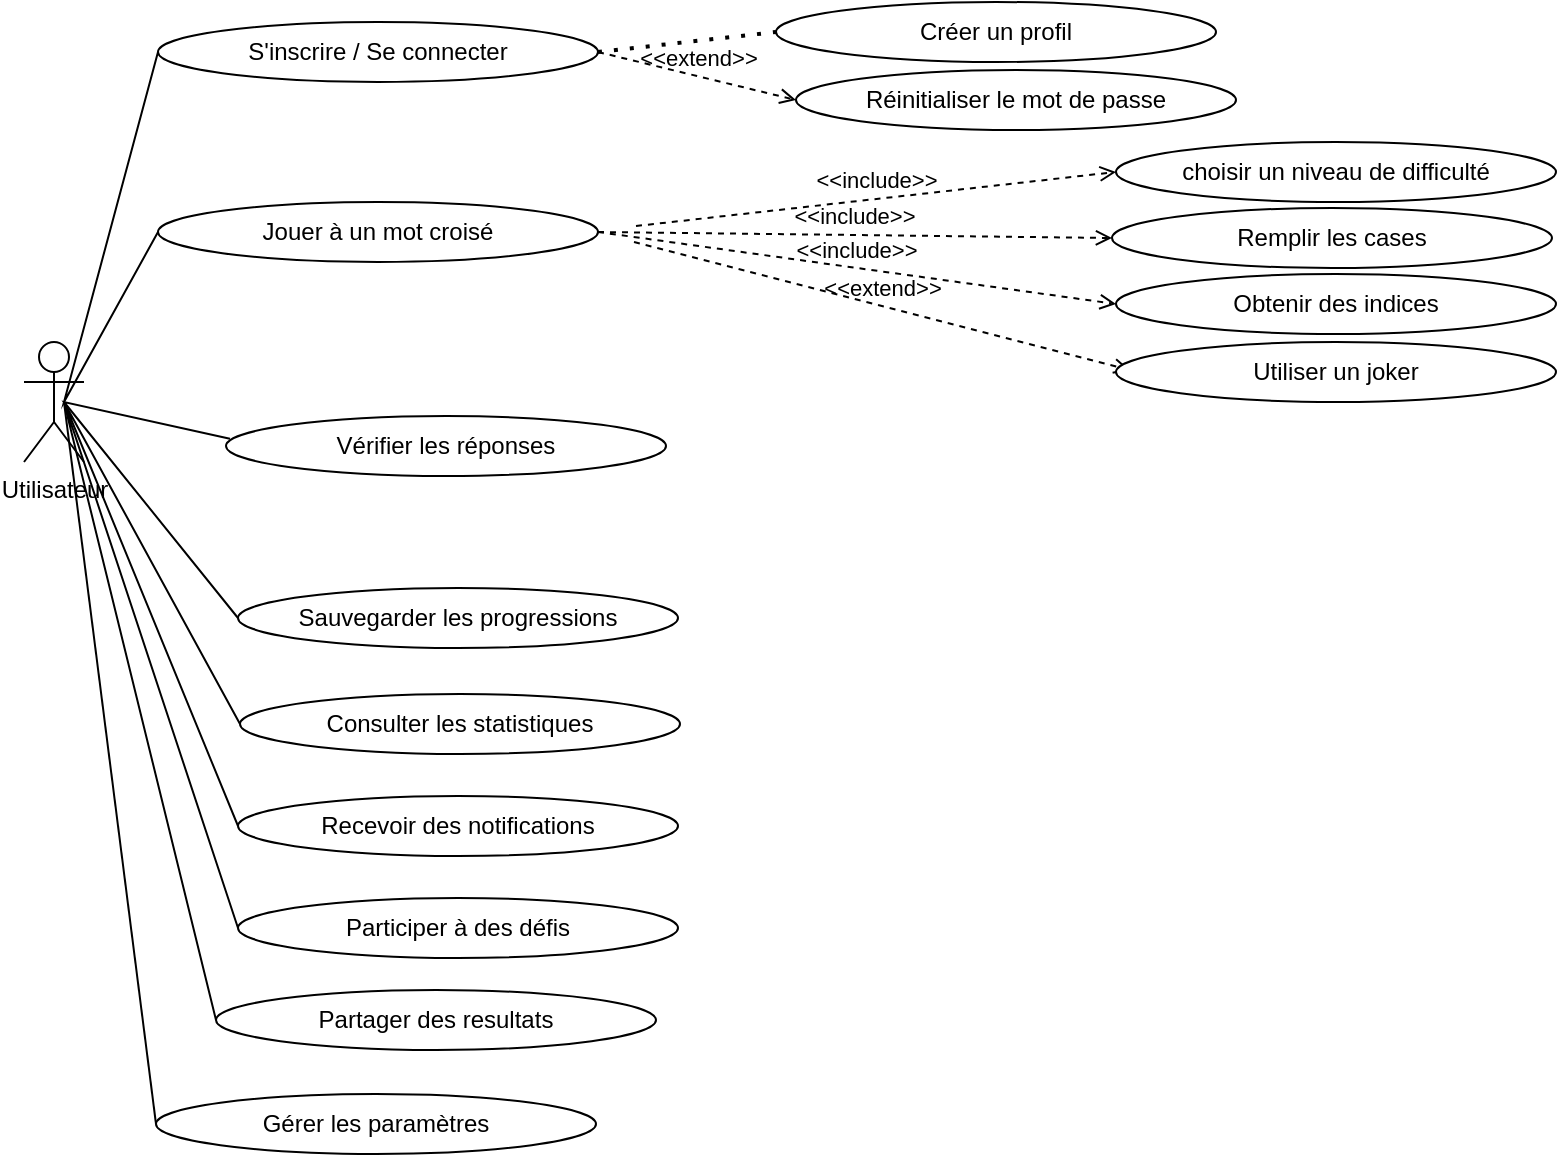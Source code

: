 <mxfile version="26.1.0">
  <diagram name="Page-1" id="RSWAmXedTwtuQrXeozfI">
    <mxGraphModel dx="1120" dy="434" grid="1" gridSize="10" guides="1" tooltips="1" connect="1" arrows="1" fold="1" page="1" pageScale="1" pageWidth="827" pageHeight="1169" math="0" shadow="0">
      <root>
        <mxCell id="0" />
        <mxCell id="1" parent="0" />
        <mxCell id="_YRt0mT5l6OJ9YUAdkki-8" value="Réinitialiser le mot de passe" style="ellipse;whiteSpace=wrap;html=1;" vertex="1" parent="1">
          <mxGeometry x="440" y="34" width="220" height="30" as="geometry" />
        </mxCell>
        <mxCell id="_YRt0mT5l6OJ9YUAdkki-9" value="Créer un profil" style="ellipse;whiteSpace=wrap;html=1;" vertex="1" parent="1">
          <mxGeometry x="430" width="220" height="30" as="geometry" />
        </mxCell>
        <mxCell id="_YRt0mT5l6OJ9YUAdkki-10" value="" style="endArrow=none;dashed=1;html=1;dashPattern=1 3;strokeWidth=2;rounded=0;exitX=1;exitY=0.5;exitDx=0;exitDy=0;entryX=0;entryY=0.5;entryDx=0;entryDy=0;" edge="1" parent="1" source="kj8qoA-xbc1wfrMlvHZg-2" target="_YRt0mT5l6OJ9YUAdkki-9">
          <mxGeometry width="50" height="50" relative="1" as="geometry">
            <mxPoint x="430" y="70" as="sourcePoint" />
            <mxPoint x="480" y="20" as="targetPoint" />
          </mxGeometry>
        </mxCell>
        <mxCell id="_YRt0mT5l6OJ9YUAdkki-16" value="" style="group" vertex="1" connectable="0" parent="1">
          <mxGeometry x="54" y="80" width="360" height="350" as="geometry" />
        </mxCell>
        <mxCell id="kj8qoA-xbc1wfrMlvHZg-1" value="Utilisateur" style="shape=umlActor;verticalLabelPosition=bottom;verticalAlign=top;html=1;outlineConnect=0;" parent="_YRt0mT5l6OJ9YUAdkki-16" vertex="1">
          <mxGeometry y="90" width="30" height="60" as="geometry" />
        </mxCell>
        <mxCell id="kj8qoA-xbc1wfrMlvHZg-3" value="Jouer à un mot croisé" style="ellipse;whiteSpace=wrap;html=1;" parent="_YRt0mT5l6OJ9YUAdkki-16" vertex="1">
          <mxGeometry x="67" y="20" width="220" height="30" as="geometry" />
        </mxCell>
        <mxCell id="kj8qoA-xbc1wfrMlvHZg-4" value="Vérifier les réponses" style="ellipse;whiteSpace=wrap;html=1;" parent="_YRt0mT5l6OJ9YUAdkki-16" vertex="1">
          <mxGeometry x="101" y="127" width="220" height="30" as="geometry" />
        </mxCell>
        <mxCell id="kj8qoA-xbc1wfrMlvHZg-5" value="Sauvegarder les progressions" style="ellipse;whiteSpace=wrap;html=1;" parent="_YRt0mT5l6OJ9YUAdkki-16" vertex="1">
          <mxGeometry x="107" y="213" width="220" height="30" as="geometry" />
        </mxCell>
        <mxCell id="baNrg_bLgTo3lkInpuYU-12" value="" style="endArrow=none;html=1;rounded=0;entryX=0.009;entryY=0.38;entryDx=0;entryDy=0;entryPerimeter=0;exitX=0;exitY=0.5;exitDx=0;exitDy=0;" parent="_YRt0mT5l6OJ9YUAdkki-16" source="kj8qoA-xbc1wfrMlvHZg-5" target="kj8qoA-xbc1wfrMlvHZg-4" edge="1">
          <mxGeometry width="50" height="50" relative="1" as="geometry">
            <mxPoint x="130" y="240" as="sourcePoint" />
            <mxPoint x="380" y="190" as="targetPoint" />
            <Array as="points">
              <mxPoint x="20" y="120" />
            </Array>
          </mxGeometry>
        </mxCell>
        <mxCell id="baNrg_bLgTo3lkInpuYU-13" value="Consulter les statistiques" style="ellipse;whiteSpace=wrap;html=1;" parent="_YRt0mT5l6OJ9YUAdkki-16" vertex="1">
          <mxGeometry x="108" y="266" width="220" height="30" as="geometry" />
        </mxCell>
        <mxCell id="baNrg_bLgTo3lkInpuYU-14" value="" style="endArrow=none;html=1;rounded=0;entryX=0;entryY=0.5;entryDx=0;entryDy=0;exitX=0;exitY=0.5;exitDx=0;exitDy=0;" parent="_YRt0mT5l6OJ9YUAdkki-16" target="baNrg_bLgTo3lkInpuYU-13" edge="1" source="_YRt0mT5l6OJ9YUAdkki-1">
          <mxGeometry width="50" height="50" relative="1" as="geometry">
            <mxPoint x="130" y="390" as="sourcePoint" />
            <mxPoint x="380" y="190" as="targetPoint" />
            <Array as="points">
              <mxPoint x="20" y="120" />
            </Array>
          </mxGeometry>
        </mxCell>
        <mxCell id="_YRt0mT5l6OJ9YUAdkki-1" value="Recevoir des notifications" style="ellipse;whiteSpace=wrap;html=1;" vertex="1" parent="_YRt0mT5l6OJ9YUAdkki-16">
          <mxGeometry x="107" y="317" width="220" height="30" as="geometry" />
        </mxCell>
        <mxCell id="_YRt0mT5l6OJ9YUAdkki-2" value="Participer à des défis" style="ellipse;whiteSpace=wrap;html=1;" vertex="1" parent="_YRt0mT5l6OJ9YUAdkki-16">
          <mxGeometry x="107" y="368" width="220" height="30" as="geometry" />
        </mxCell>
        <mxCell id="_YRt0mT5l6OJ9YUAdkki-3" value="Partager des resultats&lt;span style=&quot;color: rgba(0, 0, 0, 0); font-family: monospace; font-size: 0px; text-align: start; text-wrap-mode: nowrap;&quot;&gt;%3CmxGraphModel%3E%3Croot%3E%3CmxCell%20id%3D%220%22%2F%3E%3CmxCell%20id%3D%221%22%20parent%3D%220%22%2F%3E%3CmxCell%20id%3D%222%22%20value%3D%22Participer%20%C3%A0%20des%20d%C3%A9fis%22%20style%3D%22ellipse%3BwhiteSpace%3Dwrap%3Bhtml%3D1%3B%22%20vertex%3D%221%22%20parent%3D%221%22%3E%3CmxGeometry%20x%3D%22200%22%20y%3D%22250%22%20width%3D%22220%22%20height%3D%2230%22%20as%3D%22geometry%22%2F%3E%3C%2FmxCell%3E%3C%2Froot%3E%3C%2FmxGraphModel%3E&lt;/span&gt;" style="ellipse;whiteSpace=wrap;html=1;" vertex="1" parent="_YRt0mT5l6OJ9YUAdkki-16">
          <mxGeometry x="96" y="414" width="220" height="30" as="geometry" />
        </mxCell>
        <mxCell id="_YRt0mT5l6OJ9YUAdkki-4" value="Gérer les paramètres" style="ellipse;whiteSpace=wrap;html=1;" vertex="1" parent="_YRt0mT5l6OJ9YUAdkki-16">
          <mxGeometry x="66" y="466" width="220" height="30" as="geometry" />
        </mxCell>
        <mxCell id="_YRt0mT5l6OJ9YUAdkki-5" value="" style="endArrow=none;html=1;rounded=0;entryX=0;entryY=0.5;entryDx=0;entryDy=0;exitX=0;exitY=0.5;exitDx=0;exitDy=0;exitPerimeter=0;" edge="1" parent="_YRt0mT5l6OJ9YUAdkki-16" source="_YRt0mT5l6OJ9YUAdkki-2" target="_YRt0mT5l6OJ9YUAdkki-3">
          <mxGeometry width="50" height="50" relative="1" as="geometry">
            <mxPoint x="150" y="225" as="sourcePoint" />
            <mxPoint x="150" y="185" as="targetPoint" />
            <Array as="points">
              <mxPoint x="20" y="120" />
            </Array>
          </mxGeometry>
        </mxCell>
        <mxCell id="_YRt0mT5l6OJ9YUAdkki-7" value="" style="endArrow=none;html=1;rounded=0;exitX=0;exitY=0.5;exitDx=0;exitDy=0;" edge="1" parent="_YRt0mT5l6OJ9YUAdkki-16" source="_YRt0mT5l6OJ9YUAdkki-4">
          <mxGeometry width="50" height="50" relative="1" as="geometry">
            <mxPoint x="-50" y="260" as="sourcePoint" />
            <mxPoint x="20" y="120" as="targetPoint" />
          </mxGeometry>
        </mxCell>
        <mxCell id="baNrg_bLgTo3lkInpuYU-9" style="edgeStyle=orthogonalEdgeStyle;rounded=0;orthogonalLoop=1;jettySize=auto;html=1;exitX=0.5;exitY=1;exitDx=0;exitDy=0;" parent="_YRt0mT5l6OJ9YUAdkki-16" source="kj8qoA-xbc1wfrMlvHZg-3" target="kj8qoA-xbc1wfrMlvHZg-3" edge="1">
          <mxGeometry relative="1" as="geometry" />
        </mxCell>
        <mxCell id="baNrg_bLgTo3lkInpuYU-10" style="edgeStyle=orthogonalEdgeStyle;rounded=0;orthogonalLoop=1;jettySize=auto;html=1;exitX=0.5;exitY=1;exitDx=0;exitDy=0;" parent="_YRt0mT5l6OJ9YUAdkki-16" source="kj8qoA-xbc1wfrMlvHZg-3" target="kj8qoA-xbc1wfrMlvHZg-3" edge="1">
          <mxGeometry relative="1" as="geometry" />
        </mxCell>
        <mxCell id="_YRt0mT5l6OJ9YUAdkki-30" value="&amp;lt;&amp;lt;extend&amp;gt;&amp;gt;" style="html=1;verticalAlign=bottom;labelBackgroundColor=none;endArrow=open;endFill=0;dashed=1;rounded=0;entryX=0.032;entryY=0.467;entryDx=0;entryDy=0;entryPerimeter=0;" edge="1" parent="_YRt0mT5l6OJ9YUAdkki-16" target="_YRt0mT5l6OJ9YUAdkki-20">
          <mxGeometry width="160" relative="1" as="geometry">
            <mxPoint x="305" y="40" as="sourcePoint" />
            <mxPoint x="476" y="115" as="targetPoint" />
          </mxGeometry>
        </mxCell>
        <mxCell id="kj8qoA-xbc1wfrMlvHZg-2" value="S&#39;inscrire / Se connecter" style="ellipse;whiteSpace=wrap;html=1;" parent="1" vertex="1">
          <mxGeometry x="121" y="10" width="220" height="30" as="geometry" />
        </mxCell>
        <mxCell id="baNrg_bLgTo3lkInpuYU-7" value="" style="endArrow=none;html=1;rounded=0;entryX=0;entryY=0.5;entryDx=0;entryDy=0;exitX=0;exitY=0.5;exitDx=0;exitDy=0;" parent="1" source="kj8qoA-xbc1wfrMlvHZg-3" target="kj8qoA-xbc1wfrMlvHZg-2" edge="1">
          <mxGeometry width="50" height="50" relative="1" as="geometry">
            <mxPoint x="184" y="220" as="sourcePoint" />
            <mxPoint x="224" y="200" as="targetPoint" />
            <Array as="points">
              <mxPoint x="74" y="200" />
            </Array>
          </mxGeometry>
        </mxCell>
        <mxCell id="_YRt0mT5l6OJ9YUAdkki-17" value="choisir un niveau de difficulté" style="ellipse;whiteSpace=wrap;html=1;" vertex="1" parent="1">
          <mxGeometry x="600" y="70" width="220" height="30" as="geometry" />
        </mxCell>
        <mxCell id="_YRt0mT5l6OJ9YUAdkki-18" value="Remplir les cases" style="ellipse;whiteSpace=wrap;html=1;" vertex="1" parent="1">
          <mxGeometry x="598" y="103" width="220" height="30" as="geometry" />
        </mxCell>
        <mxCell id="_YRt0mT5l6OJ9YUAdkki-19" value="Obtenir des indices" style="ellipse;whiteSpace=wrap;html=1;" vertex="1" parent="1">
          <mxGeometry x="600" y="136" width="220" height="30" as="geometry" />
        </mxCell>
        <mxCell id="_YRt0mT5l6OJ9YUAdkki-20" value="Utiliser un joker" style="ellipse;whiteSpace=wrap;html=1;" vertex="1" parent="1">
          <mxGeometry x="600" y="170" width="220" height="30" as="geometry" />
        </mxCell>
        <mxCell id="_YRt0mT5l6OJ9YUAdkki-26" value="&amp;lt;&amp;lt;include&amp;gt;&amp;gt;" style="html=1;verticalAlign=bottom;labelBackgroundColor=none;endArrow=open;endFill=0;dashed=1;rounded=0;entryX=0;entryY=0.5;entryDx=0;entryDy=0;" edge="1" parent="1" target="_YRt0mT5l6OJ9YUAdkki-17">
          <mxGeometry width="160" relative="1" as="geometry">
            <mxPoint x="360" y="112" as="sourcePoint" />
            <mxPoint x="520" y="112" as="targetPoint" />
          </mxGeometry>
        </mxCell>
        <mxCell id="_YRt0mT5l6OJ9YUAdkki-27" value="&amp;lt;&amp;lt;include&amp;gt;&amp;gt;" style="html=1;verticalAlign=bottom;labelBackgroundColor=none;endArrow=open;endFill=0;dashed=1;rounded=0;entryX=0;entryY=0.5;entryDx=0;entryDy=0;exitX=1;exitY=0.5;exitDx=0;exitDy=0;" edge="1" parent="1" source="kj8qoA-xbc1wfrMlvHZg-3" target="_YRt0mT5l6OJ9YUAdkki-18">
          <mxGeometry width="160" relative="1" as="geometry">
            <mxPoint x="370" y="122" as="sourcePoint" />
            <mxPoint x="540" y="105" as="targetPoint" />
          </mxGeometry>
        </mxCell>
        <mxCell id="_YRt0mT5l6OJ9YUAdkki-28" value="&amp;lt;&amp;lt;include&amp;gt;&amp;gt;" style="html=1;verticalAlign=bottom;labelBackgroundColor=none;endArrow=open;endFill=0;dashed=1;rounded=0;entryX=0;entryY=0.5;entryDx=0;entryDy=0;exitX=1;exitY=0.5;exitDx=0;exitDy=0;" edge="1" parent="1" source="kj8qoA-xbc1wfrMlvHZg-3" target="_YRt0mT5l6OJ9YUAdkki-19">
          <mxGeometry width="160" relative="1" as="geometry">
            <mxPoint x="370" y="125" as="sourcePoint" />
            <mxPoint x="540" y="137" as="targetPoint" />
          </mxGeometry>
        </mxCell>
        <mxCell id="_YRt0mT5l6OJ9YUAdkki-29" value="&amp;lt;&amp;lt;extend&amp;gt;&amp;gt;" style="html=1;verticalAlign=bottom;labelBackgroundColor=none;endArrow=open;endFill=0;dashed=1;rounded=0;entryX=0;entryY=0.5;entryDx=0;entryDy=0;exitX=1;exitY=0.5;exitDx=0;exitDy=0;" edge="1" parent="1" source="kj8qoA-xbc1wfrMlvHZg-2" target="_YRt0mT5l6OJ9YUAdkki-8">
          <mxGeometry width="160" relative="1" as="geometry">
            <mxPoint x="360" y="24.5" as="sourcePoint" />
            <mxPoint x="520" y="24.5" as="targetPoint" />
          </mxGeometry>
        </mxCell>
      </root>
    </mxGraphModel>
  </diagram>
</mxfile>
